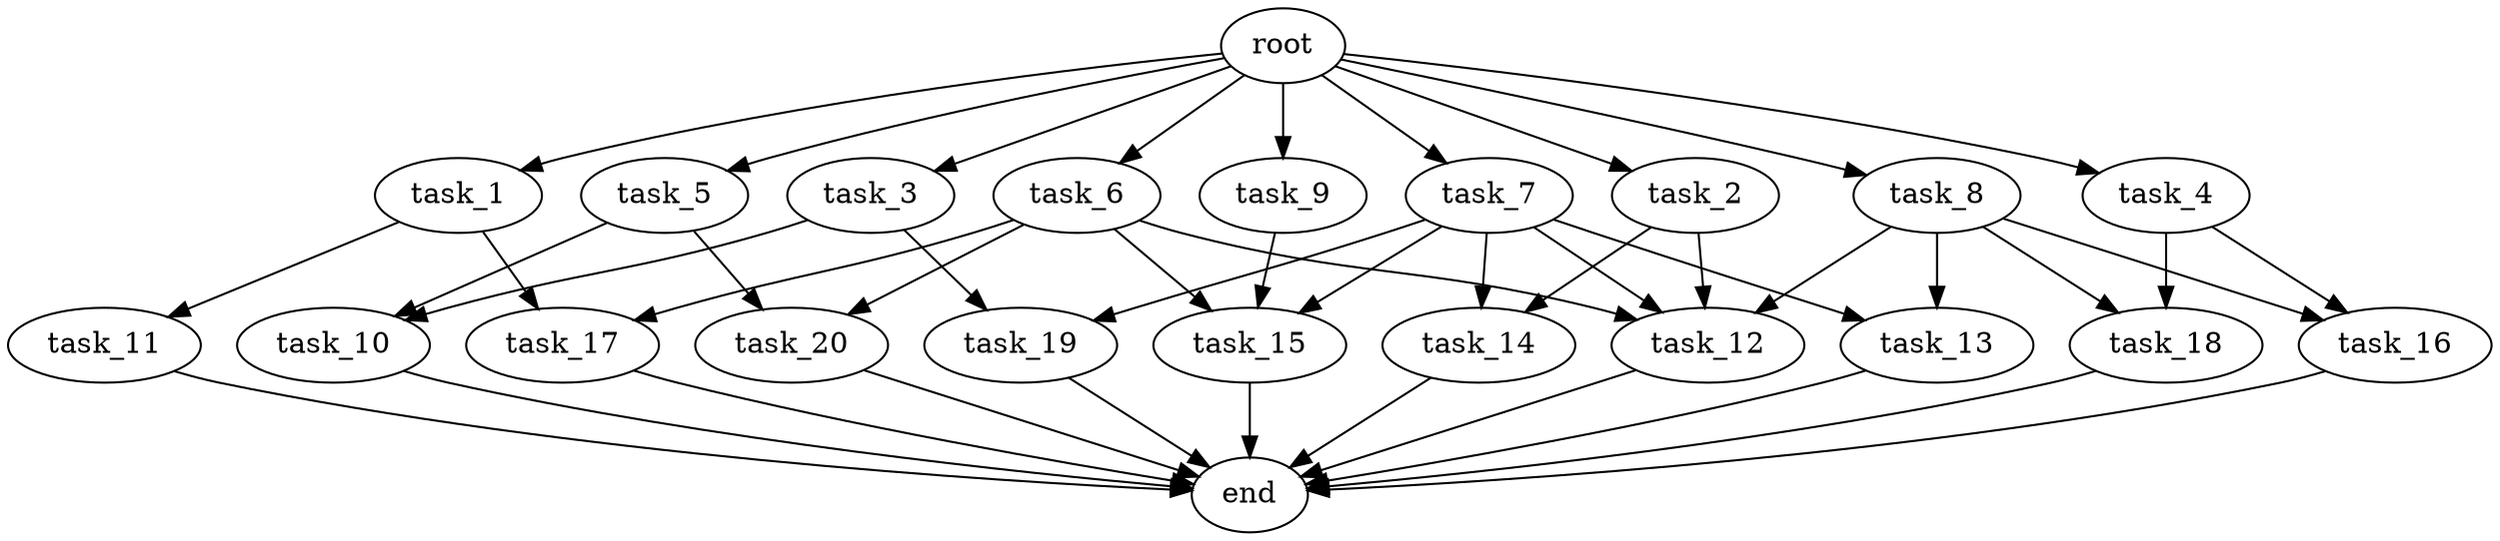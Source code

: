 digraph G {
  root [size="0.000000e+00"];
  task_1 [size="8.587278e+09"];
  task_2 [size="1.400877e+09"];
  task_3 [size="5.386642e+09"];
  task_4 [size="2.633083e+09"];
  task_5 [size="8.863472e+09"];
  task_6 [size="7.655473e+08"];
  task_7 [size="7.549242e+08"];
  task_8 [size="1.872843e+08"];
  task_9 [size="5.072276e+09"];
  task_10 [size="3.129111e+08"];
  task_11 [size="5.819323e+09"];
  task_12 [size="4.051940e+09"];
  task_13 [size="5.900773e+09"];
  task_14 [size="9.063129e+09"];
  task_15 [size="5.516388e+09"];
  task_16 [size="5.435150e+09"];
  task_17 [size="9.987283e+09"];
  task_18 [size="4.721567e+09"];
  task_19 [size="7.752197e+09"];
  task_20 [size="3.658820e+09"];
  end [size="0.000000e+00"];

  root -> task_1 [size="1.000000e-12"];
  root -> task_2 [size="1.000000e-12"];
  root -> task_3 [size="1.000000e-12"];
  root -> task_4 [size="1.000000e-12"];
  root -> task_5 [size="1.000000e-12"];
  root -> task_6 [size="1.000000e-12"];
  root -> task_7 [size="1.000000e-12"];
  root -> task_8 [size="1.000000e-12"];
  root -> task_9 [size="1.000000e-12"];
  task_1 -> task_11 [size="5.819323e+08"];
  task_1 -> task_17 [size="4.993642e+08"];
  task_2 -> task_12 [size="1.012985e+08"];
  task_2 -> task_14 [size="4.531565e+08"];
  task_3 -> task_10 [size="1.564556e+07"];
  task_3 -> task_19 [size="3.876099e+08"];
  task_4 -> task_16 [size="2.717575e+08"];
  task_4 -> task_18 [size="2.360784e+08"];
  task_5 -> task_10 [size="1.564556e+07"];
  task_5 -> task_20 [size="1.829410e+08"];
  task_6 -> task_12 [size="1.012985e+08"];
  task_6 -> task_15 [size="1.838796e+08"];
  task_6 -> task_17 [size="4.993642e+08"];
  task_6 -> task_20 [size="1.829410e+08"];
  task_7 -> task_12 [size="1.012985e+08"];
  task_7 -> task_13 [size="2.950387e+08"];
  task_7 -> task_14 [size="4.531565e+08"];
  task_7 -> task_15 [size="1.838796e+08"];
  task_7 -> task_19 [size="3.876099e+08"];
  task_8 -> task_12 [size="1.012985e+08"];
  task_8 -> task_13 [size="2.950387e+08"];
  task_8 -> task_16 [size="2.717575e+08"];
  task_8 -> task_18 [size="2.360784e+08"];
  task_9 -> task_15 [size="1.838796e+08"];
  task_10 -> end [size="1.000000e-12"];
  task_11 -> end [size="1.000000e-12"];
  task_12 -> end [size="1.000000e-12"];
  task_13 -> end [size="1.000000e-12"];
  task_14 -> end [size="1.000000e-12"];
  task_15 -> end [size="1.000000e-12"];
  task_16 -> end [size="1.000000e-12"];
  task_17 -> end [size="1.000000e-12"];
  task_18 -> end [size="1.000000e-12"];
  task_19 -> end [size="1.000000e-12"];
  task_20 -> end [size="1.000000e-12"];
}
